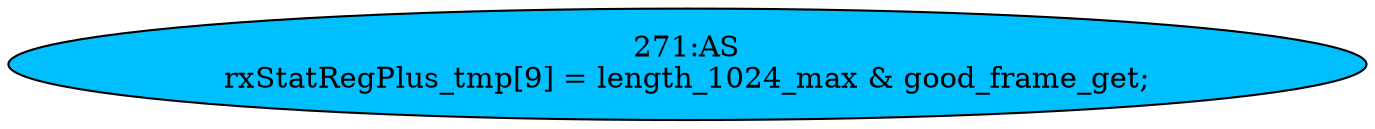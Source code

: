 strict digraph "" {
	node [label="\N"];
	"271:AS"	 [ast="<pyverilog.vparser.ast.Assign object at 0x7fd29a783b90>",
		def_var="['rxStatRegPlus_tmp']",
		fillcolor=deepskyblue,
		label="271:AS
rxStatRegPlus_tmp[9] = length_1024_max & good_frame_get;",
		statements="[]",
		style=filled,
		typ=Assign,
		use_var="['length_1024_max', 'good_frame_get']"];
}
